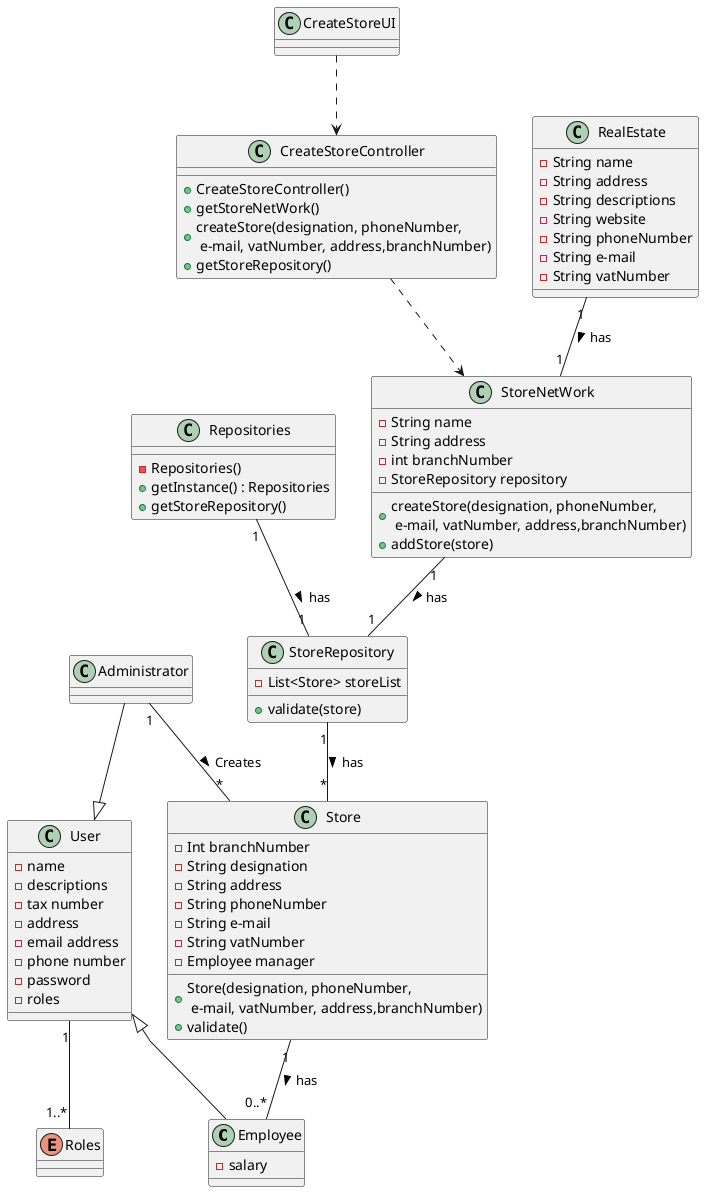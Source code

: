 @startuml
'skinparam monochrome true
skinparam packageStyle rectangle
skinparam shadowing false
skinparam linetype polyline
'skinparam linetype orto

class Employee extends User{
    -salary
}
enum Roles{

}
class User{
    - name
    - descriptions
    - tax number
    - address
    - email address
    - phone number
    - password
    - roles

}

class Repositories {
    - Repositories()
    + getInstance() : Repositories
    + getStoreRepository()
}

class CreateStoreUI{
}
class CreateStoreController{
    + CreateStoreController()
    + getStoreNetWork()
    + createStore(designation, phoneNumber, \n e-mail, vatNumber, address,branchNumber)
    + getStoreRepository()
}
'left to right direction

class RealEstate{
    - String name
    - String address
    - String descriptions
    - String website
    - String phoneNumber
    - String e-mail
    - String vatNumber
}
class StoreNetWork{
    + createStore(designation, phoneNumber, \n e-mail, vatNumber, address,branchNumber)
    + addStore(store)
    - String name
    - String address
    - int branchNumber
    - StoreRepository repository
}
class Administrator{
}


class Store{
    + Store(designation, phoneNumber, \n e-mail, vatNumber, address,branchNumber)
    + validate()
    - Int branchNumber
    - String designation
    - String address
    - String phoneNumber
    - String e-mail
    - String vatNumber
    - Employee manager

}

class StoreRepository{
    - List<Store> storeList
    + validate(store)

}

RealEstate "1" --"1" StoreNetWork : > has
CreateStoreUI ..> CreateStoreController
CreateStoreController ..> StoreNetWork
Repositories "1"--"1" StoreRepository : > has
StoreRepository "1"--"*" Store : > has


Administrator --|> User
User "1"--"1..*" Roles
Administrator "1"--"*" Store : > Creates
StoreNetWork "1"--"1" StoreRepository : > has
Store "1"--"0..*" Employee : > has

@enduml